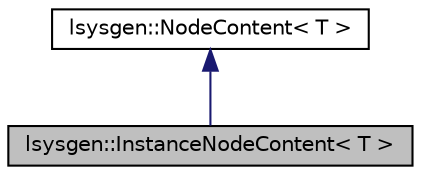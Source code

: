 digraph "lsysgen::InstanceNodeContent&lt; T &gt;"
{
 // LATEX_PDF_SIZE
  edge [fontname="Helvetica",fontsize="10",labelfontname="Helvetica",labelfontsize="10"];
  node [fontname="Helvetica",fontsize="10",shape=record];
  Node1 [label="lsysgen::InstanceNodeContent\< T \>",height=0.2,width=0.4,color="black", fillcolor="grey75", style="filled", fontcolor="black",tooltip=" "];
  Node2 -> Node1 [dir="back",color="midnightblue",fontsize="10",style="solid",fontname="Helvetica"];
  Node2 [label="lsysgen::NodeContent\< T \>",height=0.2,width=0.4,color="black", fillcolor="white", style="filled",URL="$classlsysgen_1_1NodeContent.html",tooltip=" "];
}
